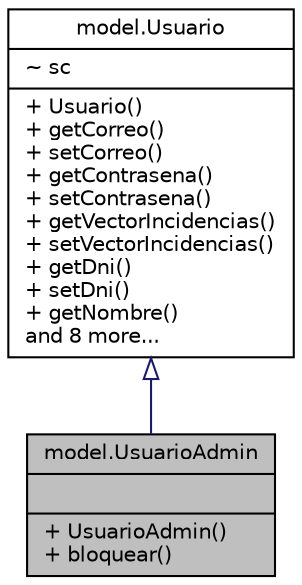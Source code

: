 digraph "model.UsuarioAdmin"
{
 // LATEX_PDF_SIZE
  edge [fontname="Helvetica",fontsize="10",labelfontname="Helvetica",labelfontsize="10"];
  node [fontname="Helvetica",fontsize="10",shape=record];
  Node1 [label="{model.UsuarioAdmin\n||+ UsuarioAdmin()\l+ bloquear()\l}",height=0.2,width=0.4,color="black", fillcolor="grey75", style="filled", fontcolor="black",tooltip=" "];
  Node2 -> Node1 [dir="back",color="midnightblue",fontsize="10",style="solid",arrowtail="onormal",fontname="Helvetica"];
  Node2 [label="{model.Usuario\n|~ sc\l|+ Usuario()\l+ getCorreo()\l+ setCorreo()\l+ getContrasena()\l+ setContrasena()\l+ getVectorIncidencias()\l+ setVectorIncidencias()\l+ getDni()\l+ setDni()\l+ getNombre()\land 8 more...\l}",height=0.2,width=0.4,color="black", fillcolor="white", style="filled",URL="$classmodel_1_1_usuario.html",tooltip=" "];
}
